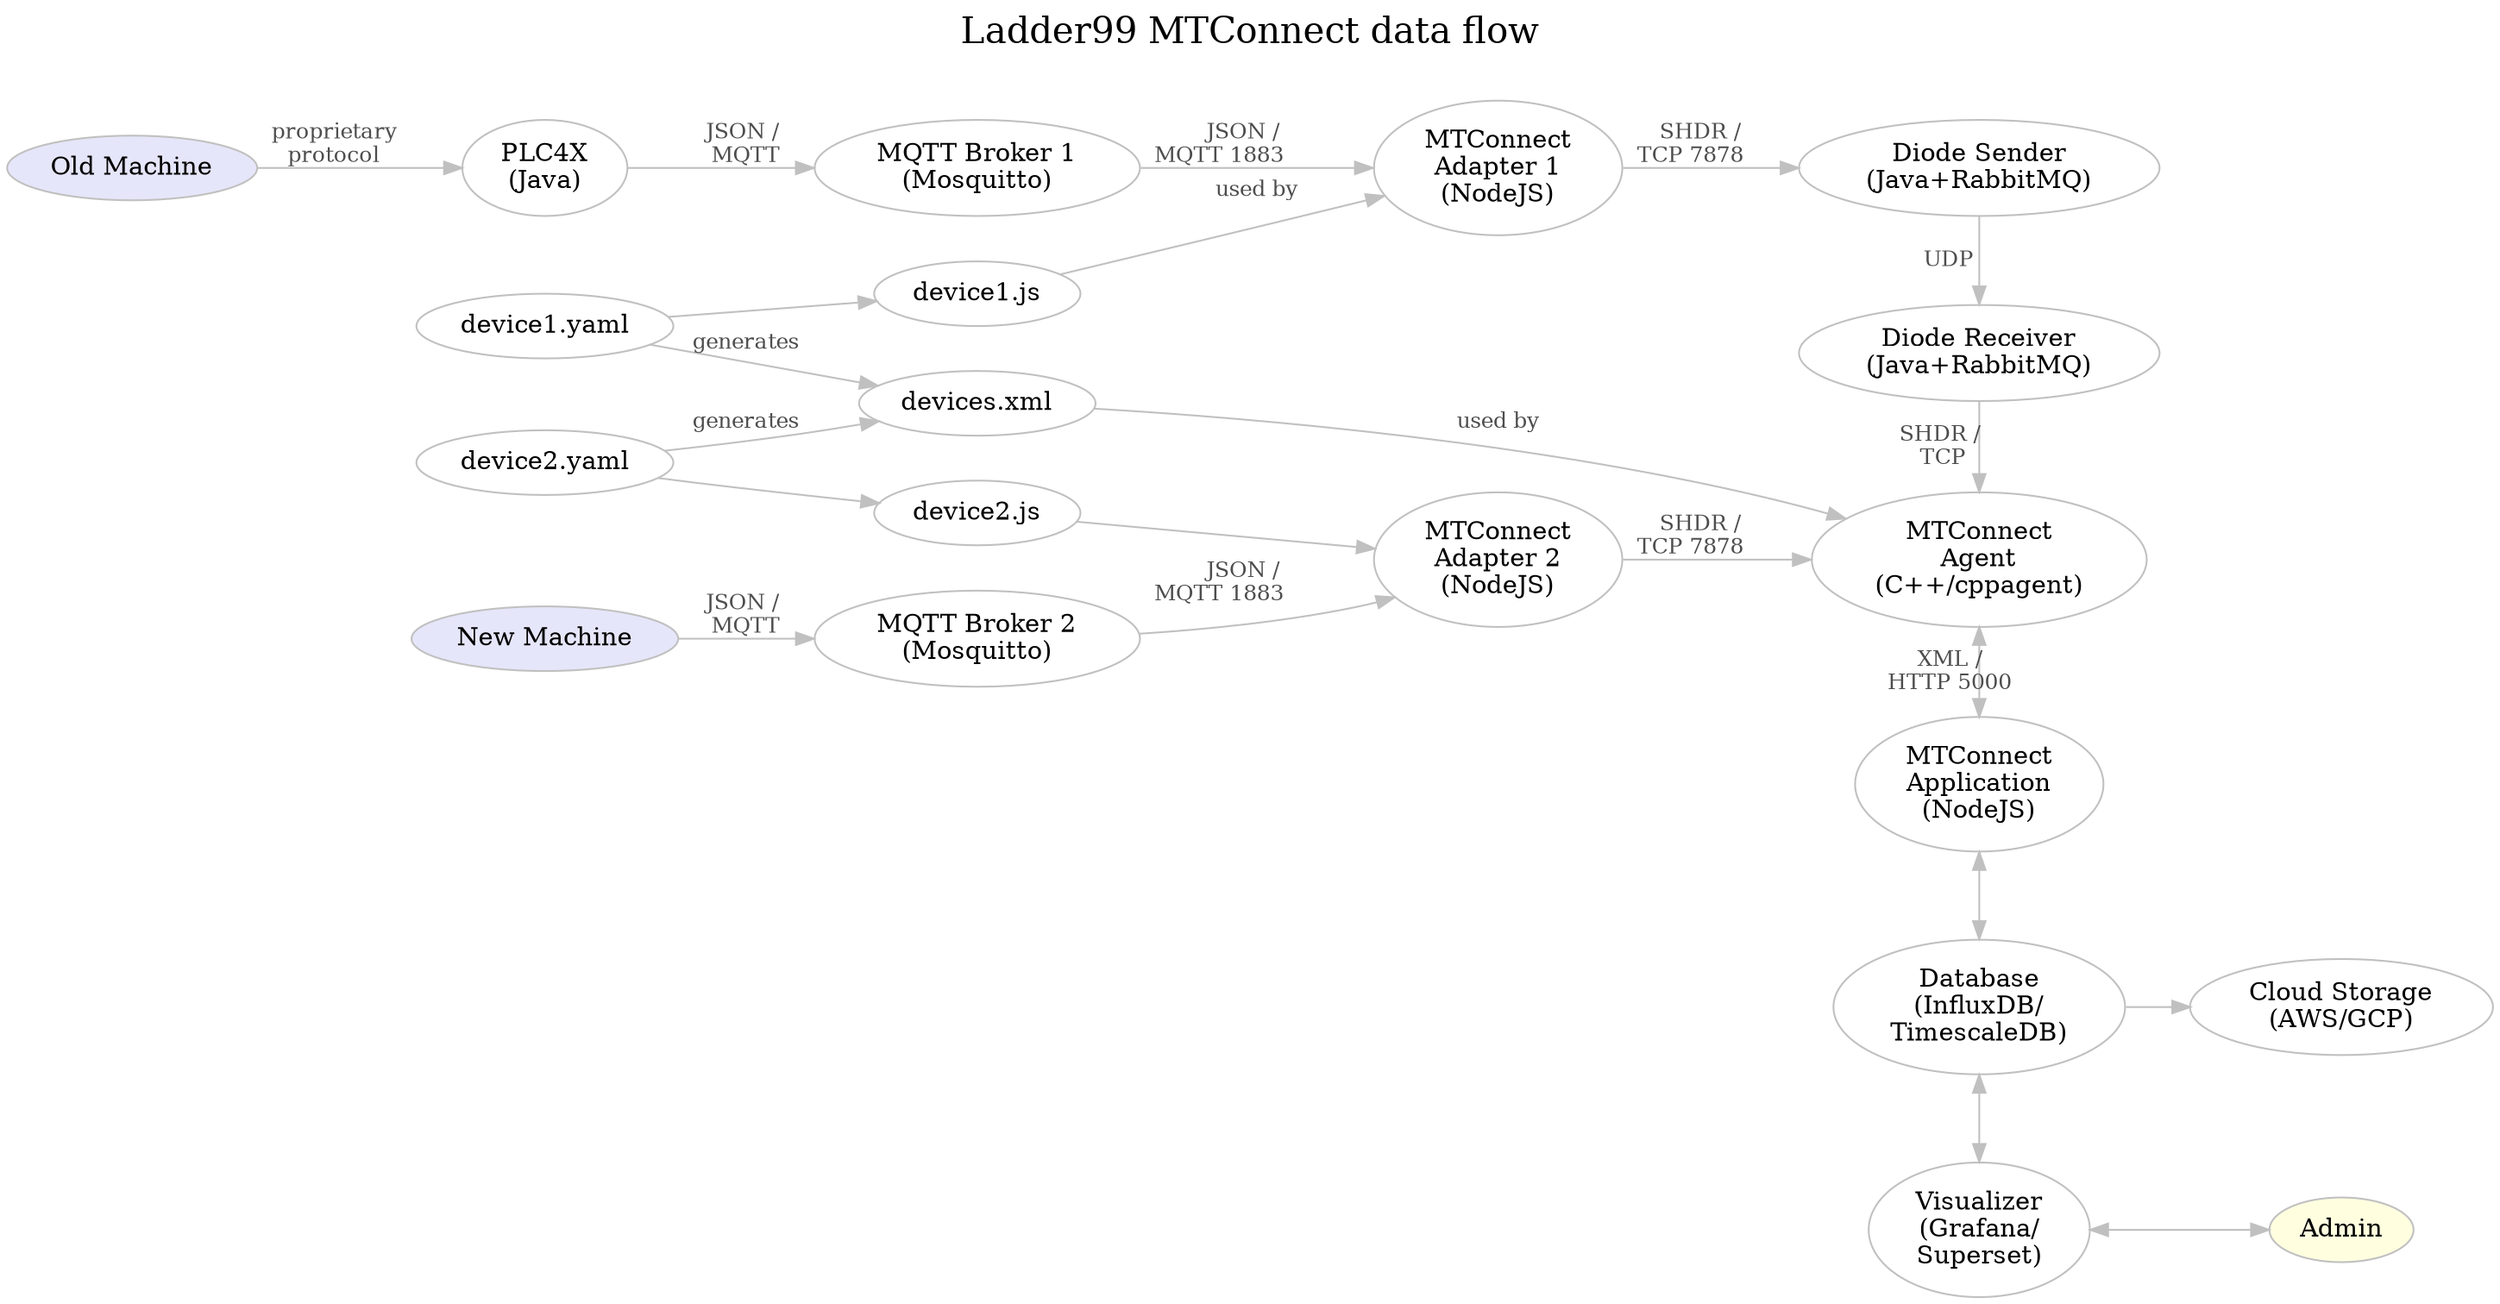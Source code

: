digraph "ladder99-adapter" {

  // styles
  graph [ label="Ladder99 MTConnect data flow\n "; color=lightgray; ];
  graph [ fontsize=20 ];
  graph [ labelloc=t ];
  graph [ ranksep=0.2 ];
  graph [ nodesep=0.35 ];
  graph [ rankdir=LR; ] // left-to-right
  node [ color=gray; fillcolor=white; style=filled ];
  edge [ color=gray ];
  edge [ fontsize=12; fontcolor=gray30; ];

  // nodes
  OldMachine [ fillcolor=lavender; label="Old Machine" ];
  NewMachine [ fillcolor=lavender; label="New Machine" ];
  PLC4X [ label="PLC4X\n(Java)" ];
  Broker1 [ label="MQTT Broker 1\n(Mosquitto)" ];
  Broker2 [ label="MQTT Broker 2\n(Mosquitto)" ];
  Adapter1 [ fillcolor=white; label="MTConnect\nAdapter 1\n(NodeJS)" ];
  Adapter2 [ fillcolor=white; label="MTConnect\nAdapter 2\n(NodeJS)" ];
  Device1Yaml [ label="device1.yaml" ];
  Device1Js [ label="device1.js" ];
  Device2Yaml [ label="device2.yaml" ];
  Device2Js [ label="device2.js" ];
  DiodeSender [ label="Diode Sender\n(Java+RabbitMQ)" ];
  DiodeReceiver [ label="Diode Receiver\n(Java+RabbitMQ)" ];
  Agent [ fillcolor=white; label="MTConnect\nAgent\n(C++/cppagent)" ];
  DevicesXml [ label="devices.xml" ];
  Application [ fillcolor=white; label="MTConnect\nApplication\n(NodeJS)" ];
  Database [ label="Database\n(InfluxDB/\nTimescaleDB)" ];
  Visualizer [ label="Visualizer\n(Grafana/\nSuperset)" ];
  Cloud [ label="Cloud Storage\n(AWS/GCP)" ];
  Admin [ fillcolor=lightyellow ];
  // LOI [ label="LOI\n(SvelteJS)" ];
  // Operator [ fillcolor=lightyellow ];

  // edges
  OldMachine -> PLC4X [ label="proprietary\nprotocol" ];
  PLC4X -> Broker1 [ label="JSON / \nMQTT" ];
  NewMachine -> Broker2 [ label="JSON / \nMQTT" ];
  Broker1 -> Adapter1 [ label="JSON /    \nMQTT 1883           " ];
  Broker2 -> Adapter2 [ label="JSON /    \nMQTT 1883           " ];
  Adapter1 -> DiodeSender [ label="SHDR /   \nTCP 7878      " ];
  Adapter2 -> Agent [ label="SHDR /   \nTCP 7878      " ];
  Device1Yaml -> Device1Js;
  Device1Js -> Adapter1 [ label="used by" ];
  Device2Yaml -> Device2Js;
  Device2Js -> Adapter2 [ ];
  Device1Yaml -> DevicesXml [ label="generates" ];
  Device2Yaml -> DevicesXml [ label="generates" ];
  DiodeSender -> DiodeReceiver [ label="UDP    " ];
  DiodeReceiver -> Agent [ label="SHDR /   \nTCP  " ];
  // Adapter -> Agent [ label="SHDR/\nTCP 7878" ];
  Agent -> Application [ dir=both; label="XML /\nHTTP 5000" ];
  DevicesXml -> Agent [ label="used by" ];
  Application -> Database [ dir=both ];
  Database -> Visualizer [ dir=both ];
  Database -> Cloud;
  Visualizer -> Admin [ dir=both ];
  // Application -> LOI;
  // LOI -> Operator;

  // rank
  // { rank=same; OldMachine NewMachine };
  // { rank=same; Broker1 Broker2 Device1Yaml };
  // { rank=same; Device1Yaml DevicesXml };
  // { rank=same; PLC4X Broker Adapter DiodeSender DiodeReceiver Agent Application Database Visualizer };
  // { rank=same; Adapter1 Adapter2 DevicesXml };
  // { rank=same; DiodeSender DiodeReceiver Agent Application Database Visualizer };
  { rank=same; DiodeSender DiodeReceiver Agent Application Database Visualizer };
}
